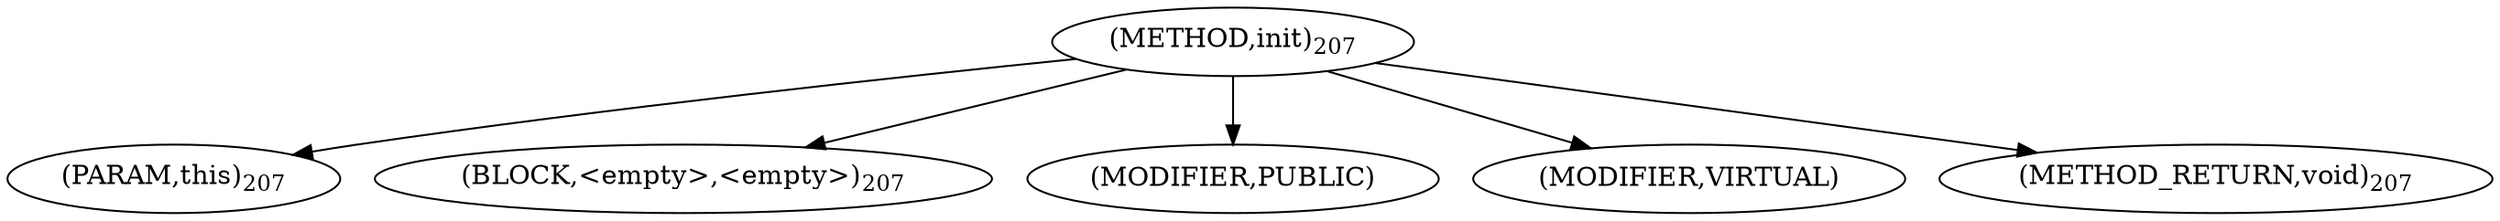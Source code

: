 digraph "init" {  
"186" [label = <(METHOD,init)<SUB>207</SUB>> ]
"187" [label = <(PARAM,this)<SUB>207</SUB>> ]
"188" [label = <(BLOCK,&lt;empty&gt;,&lt;empty&gt;)<SUB>207</SUB>> ]
"189" [label = <(MODIFIER,PUBLIC)> ]
"190" [label = <(MODIFIER,VIRTUAL)> ]
"191" [label = <(METHOD_RETURN,void)<SUB>207</SUB>> ]
  "186" -> "187" 
  "186" -> "188" 
  "186" -> "189" 
  "186" -> "190" 
  "186" -> "191" 
}
